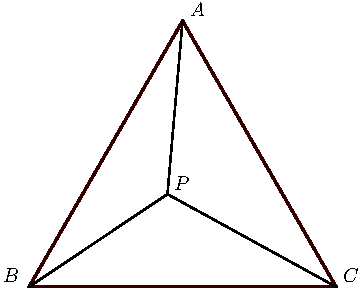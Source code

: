 import graph; size(6cm); real lsf=0.5; pen dps=linewidth(0.7)+fontsize(10); defaultpen(dps); pen ds=black; real xmin=-5.180736858080516,xmax=4.474413982387575,ymin=-2.1136728096630897,ymax=4.597166014571423; 
pen ttqqqq=rgb(0.2,0.,0.); 
pair B=(-1.,0.), C=(1.,0.), A=(0.,1.7320508075688776), P=(-0.09866638325181233,0.6035513117014097); 
draw(B--C--A--cycle,linewidth(1.2)+ttqqqq); 
draw(B--C,linewidth(1.2)+ttqqqq); draw(C--A,linewidth(1.2)+ttqqqq); draw(A--B,linewidth(1.2)+ttqqqq); draw(P--A,linewidth(0.8)); draw(P--B,linewidth(0.8)); draw(P--C,linewidth(0.8)); 
dot(B,linewidth(1.pt)+ds); label("$B$",(-1.1871221552105022,0.016255031867584275),NE*lsf); dot(C,linewidth(1.pt)+ds); label("$C$",(1.0289424740291326,0.016255031867584275),NE*lsf); dot(A,linewidth(1.pt)+ds); label("$A$",(0.034454106843854776,1.7468214031112568),NE*lsf); dot(P,linewidth(1.pt)+ds); label("$P$",(-0.06734391499400831,0.6192125458303118),NE*lsf); 
clip((xmin,ymin)--(xmin,ymax)--(xmax,ymax)--(xmax,ymin)--cycle); 
